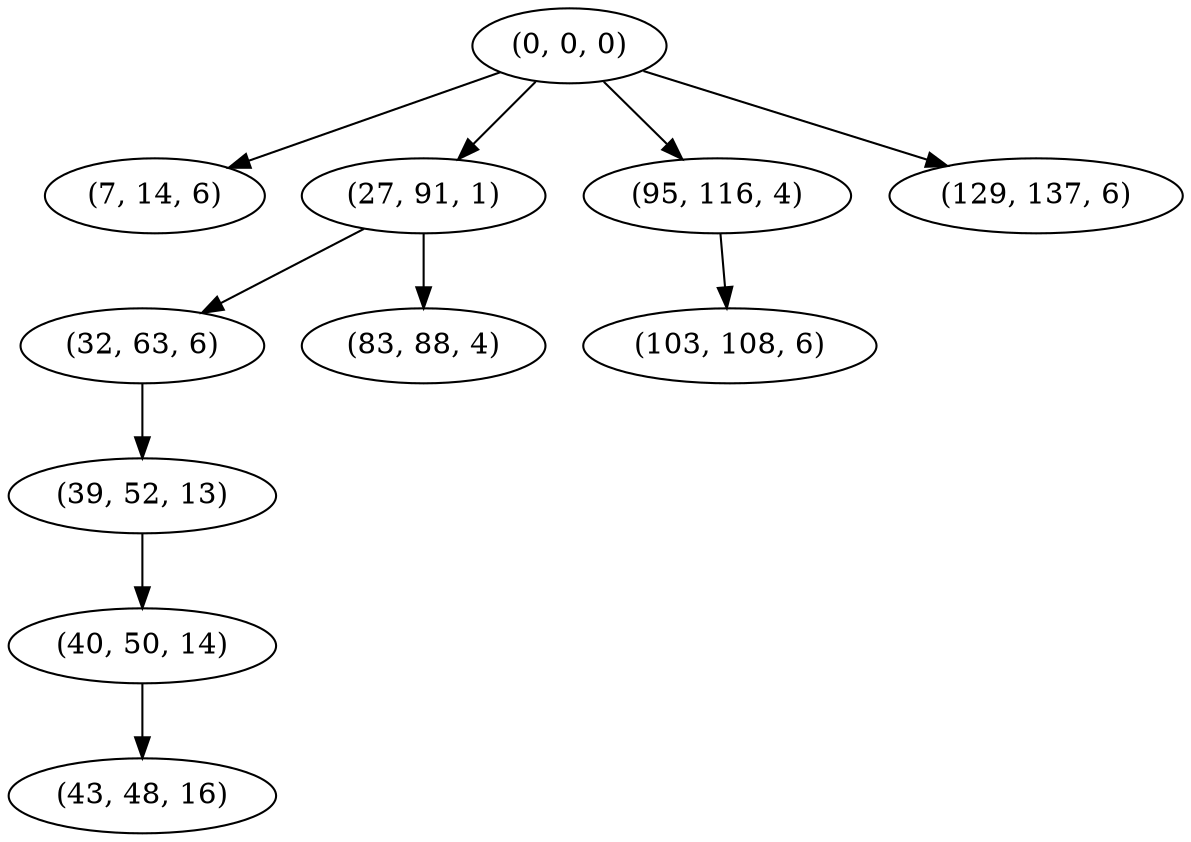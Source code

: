 digraph tree {
    "(0, 0, 0)";
    "(7, 14, 6)";
    "(27, 91, 1)";
    "(32, 63, 6)";
    "(39, 52, 13)";
    "(40, 50, 14)";
    "(43, 48, 16)";
    "(83, 88, 4)";
    "(95, 116, 4)";
    "(103, 108, 6)";
    "(129, 137, 6)";
    "(0, 0, 0)" -> "(7, 14, 6)";
    "(0, 0, 0)" -> "(27, 91, 1)";
    "(0, 0, 0)" -> "(95, 116, 4)";
    "(0, 0, 0)" -> "(129, 137, 6)";
    "(27, 91, 1)" -> "(32, 63, 6)";
    "(27, 91, 1)" -> "(83, 88, 4)";
    "(32, 63, 6)" -> "(39, 52, 13)";
    "(39, 52, 13)" -> "(40, 50, 14)";
    "(40, 50, 14)" -> "(43, 48, 16)";
    "(95, 116, 4)" -> "(103, 108, 6)";
}
